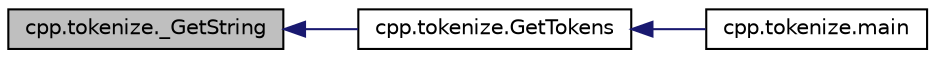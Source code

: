 digraph "cpp.tokenize._GetString"
{
  edge [fontname="Helvetica",fontsize="10",labelfontname="Helvetica",labelfontsize="10"];
  node [fontname="Helvetica",fontsize="10",shape=record];
  rankdir="LR";
  Node5 [label="cpp.tokenize._GetString",height=0.2,width=0.4,color="black", fillcolor="grey75", style="filled", fontcolor="black"];
  Node5 -> Node6 [dir="back",color="midnightblue",fontsize="10",style="solid",fontname="Helvetica"];
  Node6 [label="cpp.tokenize.GetTokens",height=0.2,width=0.4,color="black", fillcolor="white", style="filled",URL="$d7/d88/namespacecpp_1_1tokenize.html#ab78959b4d0a9c3bade98904a23129afc"];
  Node6 -> Node7 [dir="back",color="midnightblue",fontsize="10",style="solid",fontname="Helvetica"];
  Node7 [label="cpp.tokenize.main",height=0.2,width=0.4,color="black", fillcolor="white", style="filled",URL="$d7/d88/namespacecpp_1_1tokenize.html#ae666c331b4bd7d1f3e8956c78cc6f3a4"];
}
